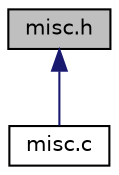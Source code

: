 digraph "misc.h"
{
  edge [fontname="Helvetica",fontsize="10",labelfontname="Helvetica",labelfontsize="10"];
  node [fontname="Helvetica",fontsize="10",shape=record];
  Node2 [label="misc.h",height=0.2,width=0.4,color="black", fillcolor="grey75", style="filled", fontcolor="black"];
  Node2 -> Node3 [dir="back",color="midnightblue",fontsize="10",style="solid",fontname="Helvetica"];
  Node3 [label="misc.c",height=0.2,width=0.4,color="black", fillcolor="white", style="filled",URL="$misc_8c.html",tooltip="This file provides all the miscellaneous firmware functions (add-on to CMSIS functions). "];
}
